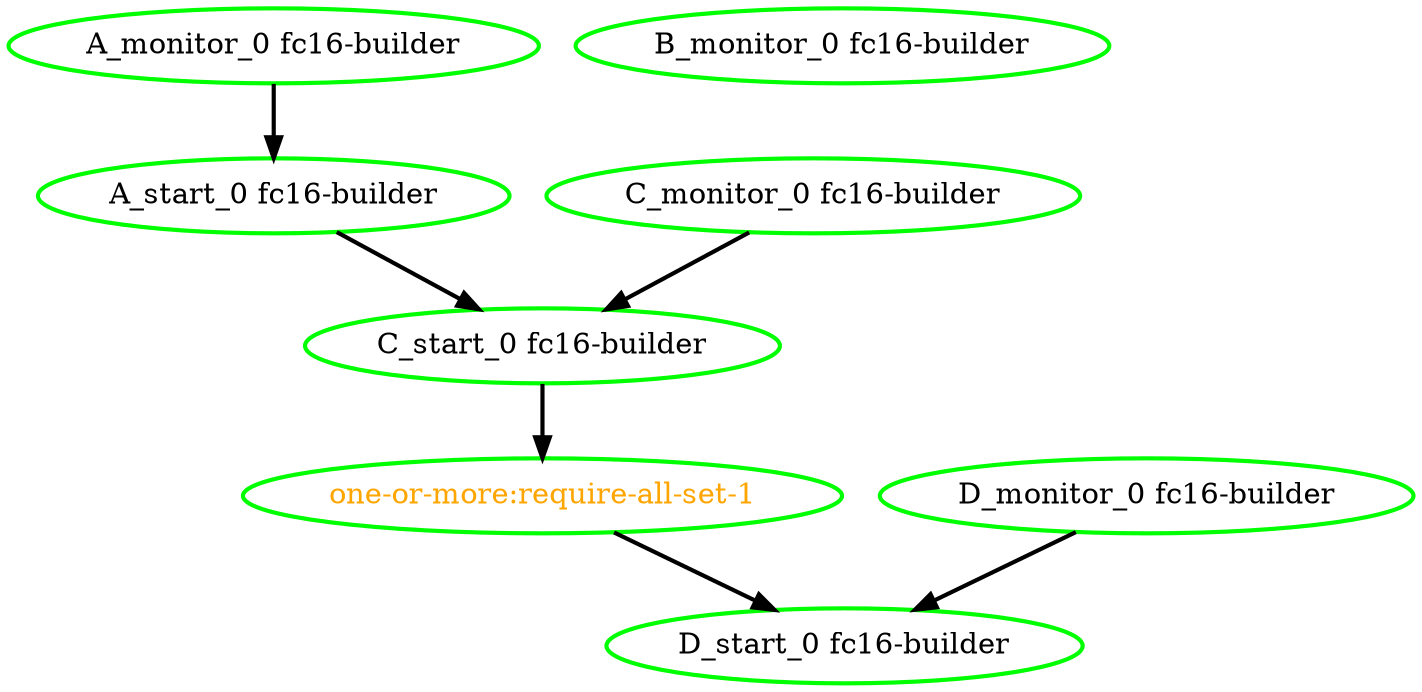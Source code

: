  digraph "g" {
"A_monitor_0 fc16-builder" -> "A_start_0 fc16-builder" [ style = bold]
"A_monitor_0 fc16-builder" [ style=bold color="green" fontcolor="black"]
"A_start_0 fc16-builder" -> "C_start_0 fc16-builder" [ style = bold]
"A_start_0 fc16-builder" [ style=bold color="green" fontcolor="black"]
"B_monitor_0 fc16-builder" [ style=bold color="green" fontcolor="black"]
"C_monitor_0 fc16-builder" -> "C_start_0 fc16-builder" [ style = bold]
"C_monitor_0 fc16-builder" [ style=bold color="green" fontcolor="black"]
"C_start_0 fc16-builder" -> "one-or-more:require-all-set-1" [ style = bold]
"C_start_0 fc16-builder" [ style=bold color="green" fontcolor="black"]
"D_monitor_0 fc16-builder" -> "D_start_0 fc16-builder" [ style = bold]
"D_monitor_0 fc16-builder" [ style=bold color="green" fontcolor="black"]
"D_start_0 fc16-builder" [ style=bold color="green" fontcolor="black"]
"one-or-more:require-all-set-1" -> "D_start_0 fc16-builder" [ style = bold]
"one-or-more:require-all-set-1" [ style=bold color="green" fontcolor="orange"]
}
